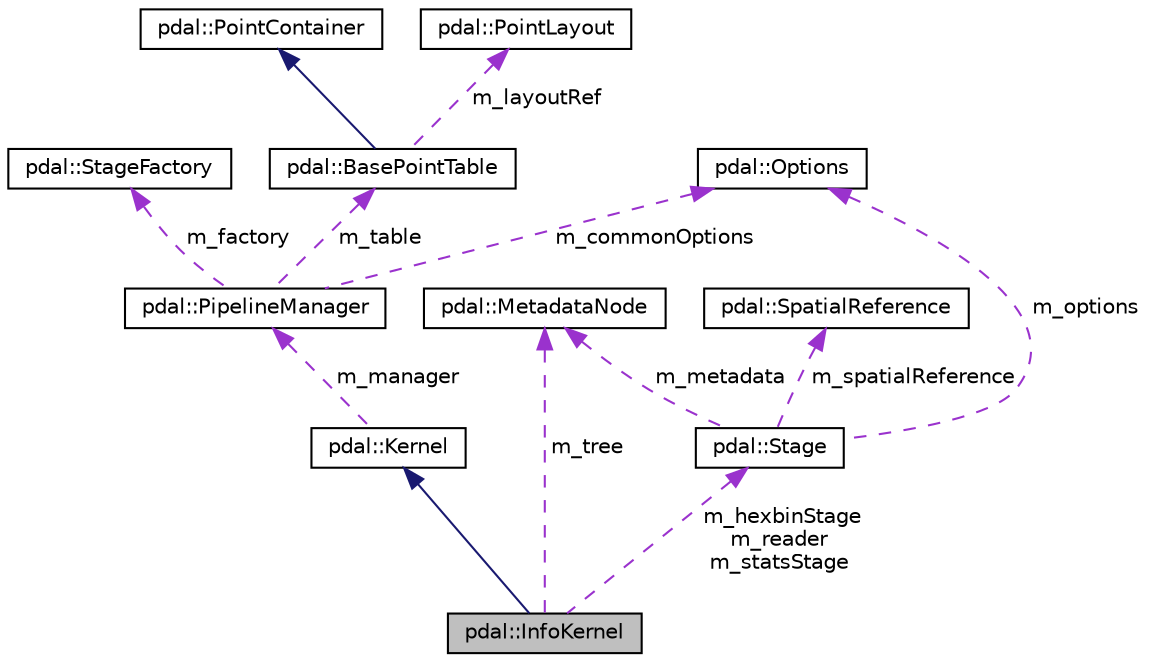 digraph "pdal::InfoKernel"
{
  edge [fontname="Helvetica",fontsize="10",labelfontname="Helvetica",labelfontsize="10"];
  node [fontname="Helvetica",fontsize="10",shape=record];
  Node1 [label="pdal::InfoKernel",height=0.2,width=0.4,color="black", fillcolor="grey75", style="filled", fontcolor="black"];
  Node2 -> Node1 [dir="back",color="midnightblue",fontsize="10",style="solid",fontname="Helvetica"];
  Node2 [label="pdal::Kernel",height=0.2,width=0.4,color="black", fillcolor="white", style="filled",URL="$classpdal_1_1Kernel.html"];
  Node3 -> Node2 [dir="back",color="darkorchid3",fontsize="10",style="dashed",label=" m_manager" ,fontname="Helvetica"];
  Node3 [label="pdal::PipelineManager",height=0.2,width=0.4,color="black", fillcolor="white", style="filled",URL="$classpdal_1_1PipelineManager.html"];
  Node4 -> Node3 [dir="back",color="darkorchid3",fontsize="10",style="dashed",label=" m_factory" ,fontname="Helvetica"];
  Node4 [label="pdal::StageFactory",height=0.2,width=0.4,color="black", fillcolor="white", style="filled",URL="$classpdal_1_1StageFactory.html"];
  Node5 -> Node3 [dir="back",color="darkorchid3",fontsize="10",style="dashed",label=" m_commonOptions" ,fontname="Helvetica"];
  Node5 [label="pdal::Options",height=0.2,width=0.4,color="black", fillcolor="white", style="filled",URL="$classpdal_1_1Options.html"];
  Node6 -> Node3 [dir="back",color="darkorchid3",fontsize="10",style="dashed",label=" m_table" ,fontname="Helvetica"];
  Node6 [label="pdal::BasePointTable",height=0.2,width=0.4,color="black", fillcolor="white", style="filled",URL="$classpdal_1_1BasePointTable.html"];
  Node7 -> Node6 [dir="back",color="midnightblue",fontsize="10",style="solid",fontname="Helvetica"];
  Node7 [label="pdal::PointContainer",height=0.2,width=0.4,color="black", fillcolor="white", style="filled",URL="$classpdal_1_1PointContainer.html"];
  Node8 -> Node6 [dir="back",color="darkorchid3",fontsize="10",style="dashed",label=" m_layoutRef" ,fontname="Helvetica"];
  Node8 [label="pdal::PointLayout",height=0.2,width=0.4,color="black", fillcolor="white", style="filled",URL="$classpdal_1_1PointLayout.html"];
  Node9 -> Node1 [dir="back",color="darkorchid3",fontsize="10",style="dashed",label=" m_tree" ,fontname="Helvetica"];
  Node9 [label="pdal::MetadataNode",height=0.2,width=0.4,color="black", fillcolor="white", style="filled",URL="$classpdal_1_1MetadataNode.html"];
  Node10 -> Node1 [dir="back",color="darkorchid3",fontsize="10",style="dashed",label=" m_hexbinStage\nm_reader\nm_statsStage" ,fontname="Helvetica"];
  Node10 [label="pdal::Stage",height=0.2,width=0.4,color="black", fillcolor="white", style="filled",URL="$classpdal_1_1Stage.html"];
  Node9 -> Node10 [dir="back",color="darkorchid3",fontsize="10",style="dashed",label=" m_metadata" ,fontname="Helvetica"];
  Node11 -> Node10 [dir="back",color="darkorchid3",fontsize="10",style="dashed",label=" m_spatialReference" ,fontname="Helvetica"];
  Node11 [label="pdal::SpatialReference",height=0.2,width=0.4,color="black", fillcolor="white", style="filled",URL="$classpdal_1_1SpatialReference.html"];
  Node5 -> Node10 [dir="back",color="darkorchid3",fontsize="10",style="dashed",label=" m_options" ,fontname="Helvetica"];
}
